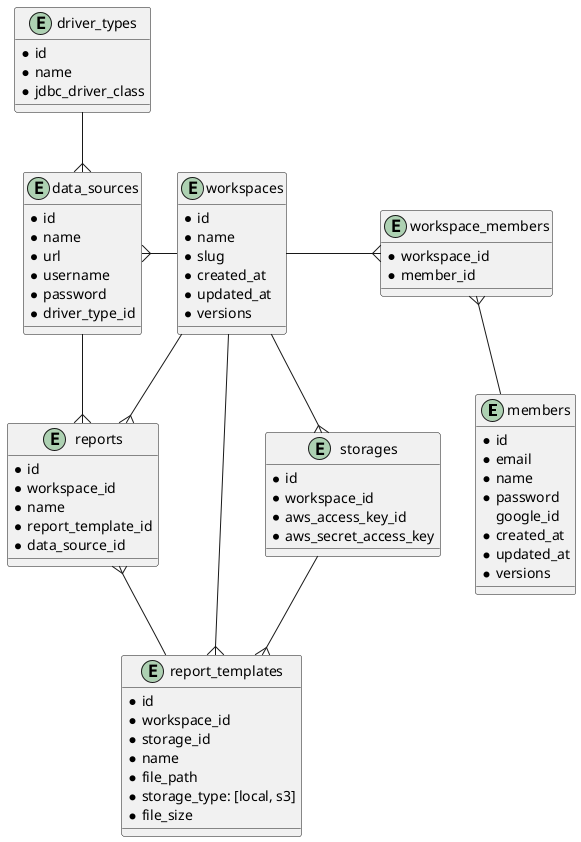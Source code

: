 @startuml

entity members {
  * id
  * email
  * name
  * password
    google_id
  * created_at
  * updated_at
  * versions
}

entity workspaces {
  * id
  * name
  * slug
  * created_at
  * updated_at
  * versions
}

entity workspace_members {
  * workspace_id
  * member_id
}

entity data_sources {
  * id
  * name
  * url
  * username
  * password
  * driver_type_id
}

entity driver_types {
  * id
  * name
  * jdbc_driver_class
}

entity reports {
  * id
  * workspace_id
  * name
  * report_template_id
  * data_source_id
}

entity report_templates {
  * id
  * workspace_id
  * storage_id
  * name
  * file_path
  * storage_type: [local, s3]
  * file_size
}

entity storages {
  * id
  * workspace_id
  * aws_access_key_id
  * aws_secret_access_key
}

workspaces --r{ workspace_members
workspace_members }-- members
workspaces --l{ data_sources
workspaces --{ reports
workspaces --{ report_templates
reports }-- report_templates
driver_types --{ data_sources
data_sources --{ reports
workspaces --{ storages
storages --{ report_templates

@enduml
